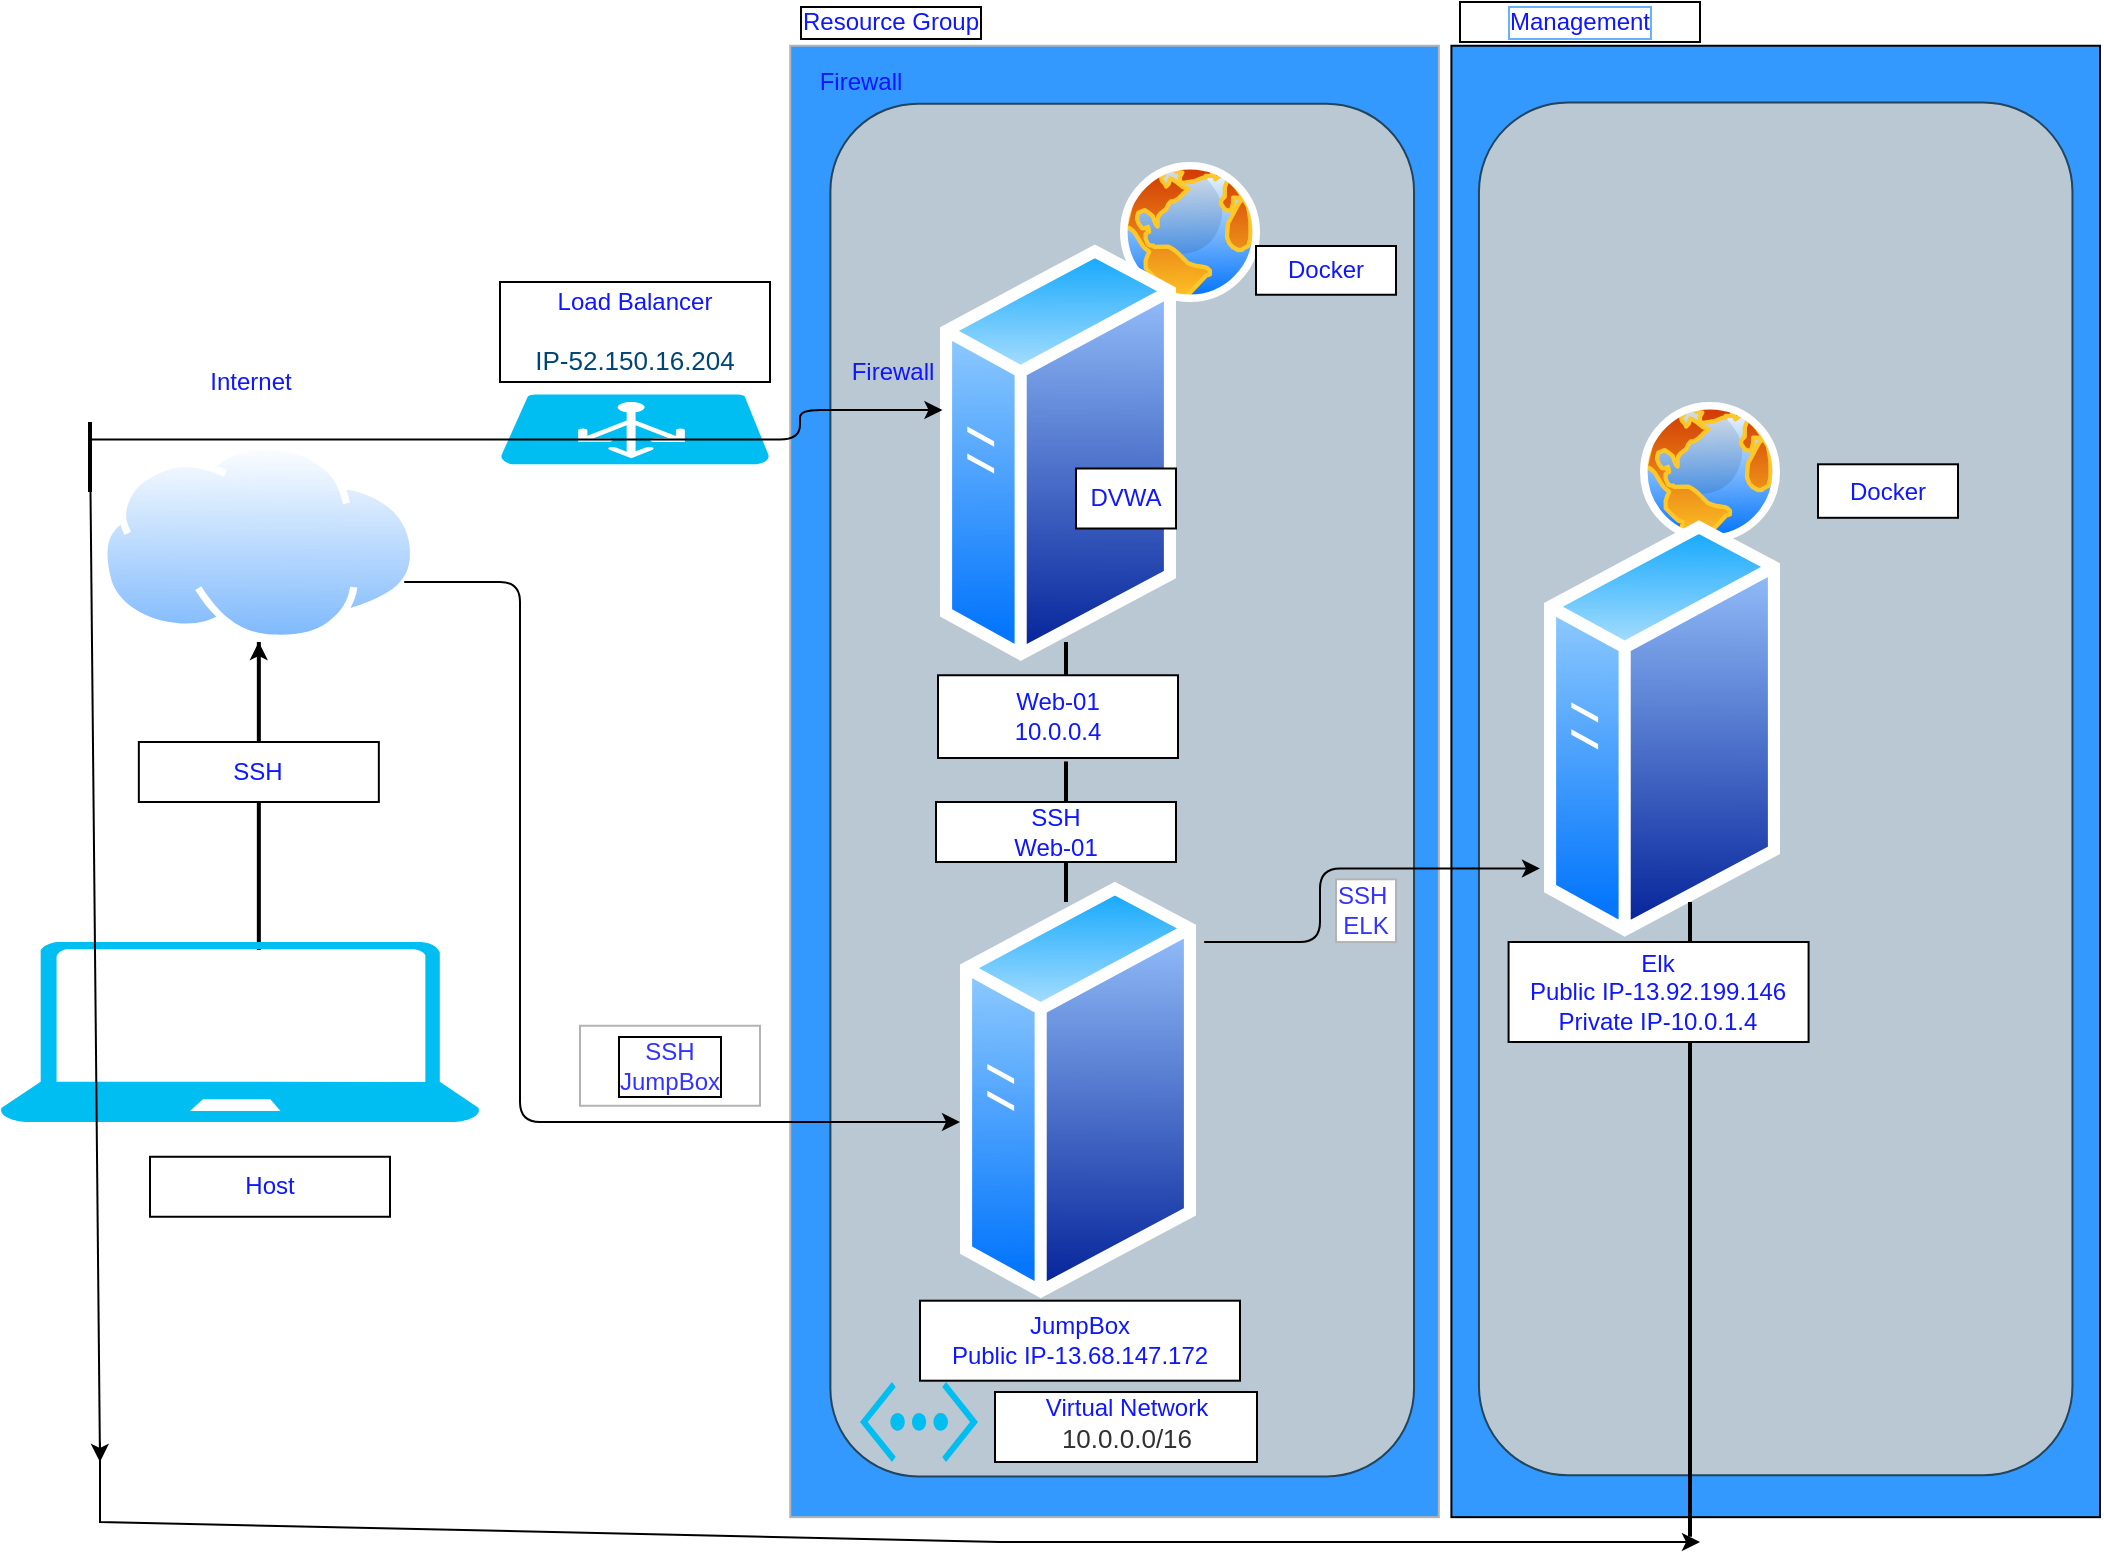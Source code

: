 <mxfile version="13.8.2" type="github">
  <diagram id="P_IlKrpKy8XU2x5JV2zW" name="Page-1">
    <mxGraphModel dx="1422" dy="1894" grid="1" gridSize="10" guides="1" tooltips="1" connect="1" arrows="1" fold="1" page="1" pageScale="1" pageWidth="850" pageHeight="1100" math="0" shadow="0">
      <root>
        <mxCell id="0" />
        <mxCell id="1" parent="0" />
        <mxCell id="mg66CrbLclxoDYNZEBj5-63" value="" style="line;strokeWidth=2;direction=south;html=1;fillColor=#00FFFF;gradientColor=none;fontColor=#99FFFF;" vertex="1" parent="1">
          <mxGeometry x="558" y="220" width="10" height="140" as="geometry" />
        </mxCell>
        <mxCell id="mg66CrbLclxoDYNZEBj5-57" value="" style="line;strokeWidth=2;direction=south;html=1;fillColor=#00FFFF;gradientColor=none;fontColor=#99FFFF;verticalAlign=top;" vertex="1" parent="1">
          <mxGeometry x="154.42" y="230" width="10" height="154.01" as="geometry" />
        </mxCell>
        <mxCell id="mg66CrbLclxoDYNZEBj5-54" value="" style="rounded=0;whiteSpace=wrap;html=1;fontColor=#0F17FF;rotation=90;fillColor=#3399FF;" vertex="1" parent="1">
          <mxGeometry x="550" y="137.58" width="735.71" height="324.3" as="geometry" />
        </mxCell>
        <mxCell id="mg66CrbLclxoDYNZEBj5-53" value="" style="rounded=0;whiteSpace=wrap;html=1;fontColor=#0F17FF;rotation=90;fillColor=#3399FF;strokeColor=#B3B3B3;" vertex="1" parent="1">
          <mxGeometry x="219.42" y="137.58" width="735.71" height="324.3" as="geometry" />
        </mxCell>
        <mxCell id="mg66CrbLclxoDYNZEBj5-51" value="" style="rounded=1;whiteSpace=wrap;html=1;rotation=90;fillColor=#bac8d3;strokeColor=#23445d;" vertex="1" parent="1">
          <mxGeometry x="574.67" y="155.07" width="686.37" height="296.75" as="geometry" />
        </mxCell>
        <mxCell id="mg66CrbLclxoDYNZEBj5-50" value="" style="rounded=1;whiteSpace=wrap;html=1;rotation=90;strokeColor=#23445d;fillColor=#bac8d3;" vertex="1" parent="1">
          <mxGeometry x="247.92" y="158.1" width="686.37" height="291.82" as="geometry" />
        </mxCell>
        <mxCell id="mg66CrbLclxoDYNZEBj5-23" value="" style="aspect=fixed;perimeter=ellipsePerimeter;html=1;align=center;shadow=0;dashed=0;spacingTop=3;image;image=img/lib/active_directory/internet_globe.svg;" vertex="1" parent="1">
          <mxGeometry x="590" y="-10" width="70" height="70" as="geometry" />
        </mxCell>
        <mxCell id="mg66CrbLclxoDYNZEBj5-1" value="" style="verticalLabelPosition=bottom;html=1;verticalAlign=top;align=center;strokeColor=none;fillColor=#00BEF2;shape=mxgraph.azure.laptop;pointerEvents=1;" vertex="1" parent="1">
          <mxGeometry x="30" y="380" width="240" height="90" as="geometry" />
        </mxCell>
        <mxCell id="mg66CrbLclxoDYNZEBj5-2" value="" style="aspect=fixed;perimeter=ellipsePerimeter;html=1;align=center;shadow=0;dashed=0;spacingTop=3;image;image=img/lib/active_directory/internet_cloud.svg;" vertex="1" parent="1">
          <mxGeometry x="80" y="130" width="158.73" height="100" as="geometry" />
        </mxCell>
        <mxCell id="mg66CrbLclxoDYNZEBj5-11" value="" style="verticalLabelPosition=bottom;html=1;verticalAlign=top;align=center;strokeColor=none;fillColor=#00BEF2;shape=mxgraph.azure.azure_load_balancer;" vertex="1" parent="1">
          <mxGeometry x="280" y="106.15" width="135" height="35" as="geometry" />
        </mxCell>
        <mxCell id="mg66CrbLclxoDYNZEBj5-12" value="" style="shape=image;html=1;verticalAlign=top;verticalLabelPosition=bottom;labelBackgroundColor=#ffffff;imageAspect=0;aspect=fixed;image=https://cdn4.iconfinder.com/data/icons/social-network-round-gloss-shine/128/docker-icon_copy.png;fontColor=#0F17FF;" vertex="1" parent="1">
          <mxGeometry x="910" y="160" width="128" height="128" as="geometry" />
        </mxCell>
        <mxCell id="mg66CrbLclxoDYNZEBj5-13" value="" style="aspect=fixed;perimeter=ellipsePerimeter;html=1;align=center;shadow=0;dashed=0;spacingTop=3;image;image=img/lib/active_directory/internet_globe.svg;" vertex="1" parent="1">
          <mxGeometry x="850" y="110" width="70" height="70" as="geometry" />
        </mxCell>
        <mxCell id="mg66CrbLclxoDYNZEBj5-14" value="" style="shape=image;html=1;verticalAlign=top;verticalLabelPosition=bottom;labelBackgroundColor=#ffffff;imageAspect=0;aspect=fixed;image=https://cdn4.iconfinder.com/data/icons/social-network-round-gloss-shine/128/docker-icon_copy.png" vertex="1" parent="1">
          <mxGeometry x="600" y="52.0" width="128" height="128" as="geometry" />
        </mxCell>
        <mxCell id="mg66CrbLclxoDYNZEBj5-15" value="" style="verticalLabelPosition=bottom;html=1;verticalAlign=top;align=center;strokeColor=none;fillColor=#00BEF2;shape=mxgraph.azure.virtual_network;pointerEvents=1;" vertex="1" parent="1">
          <mxGeometry x="460" y="600" width="59" height="40" as="geometry" />
        </mxCell>
        <mxCell id="mg66CrbLclxoDYNZEBj5-20" value="" style="aspect=fixed;perimeter=ellipsePerimeter;html=1;align=center;shadow=0;dashed=0;spacingTop=3;image;image=img/lib/active_directory/generic_server.svg;fontColor=#0F17FF;" vertex="1" parent="1">
          <mxGeometry x="500" y="30.0" width="118" height="210.71" as="geometry" />
        </mxCell>
        <mxCell id="mg66CrbLclxoDYNZEBj5-21" value="" style="aspect=fixed;perimeter=ellipsePerimeter;html=1;align=center;shadow=0;dashed=0;spacingTop=3;image;image=img/lib/active_directory/generic_server.svg;fontColor=#0F17FF;" vertex="1" parent="1">
          <mxGeometry x="802" y="167.9" width="118" height="210.71" as="geometry" />
        </mxCell>
        <mxCell id="mg66CrbLclxoDYNZEBj5-22" value="" style="aspect=fixed;perimeter=ellipsePerimeter;html=1;align=center;shadow=0;dashed=0;spacingTop=3;image;image=img/lib/active_directory/generic_server.svg;fontColor=#0F17FF;" vertex="1" parent="1">
          <mxGeometry x="510" y="348.64" width="118" height="210.71" as="geometry" />
        </mxCell>
        <mxCell id="mg66CrbLclxoDYNZEBj5-34" value="Resource Group" style="text;html=1;resizable=0;autosize=1;align=center;verticalAlign=middle;points=[];fillColor=none;strokeColor=none;rounded=0;fontColor=#0F17FF;labelBorderColor=#000000;" vertex="1" parent="1">
          <mxGeometry x="425" y="-90" width="100" height="20" as="geometry" />
        </mxCell>
        <mxCell id="mg66CrbLclxoDYNZEBj5-35" value="Host" style="whiteSpace=wrap;html=1;fontColor=#0F17FF;" vertex="1" parent="1">
          <mxGeometry x="105" y="487.38" width="120" height="30" as="geometry" />
        </mxCell>
        <mxCell id="mg66CrbLclxoDYNZEBj5-36" value="Load Balancer&lt;br&gt;&lt;br&gt;&lt;span style=&quot;color: rgb(0 , 69 , 120) ; font-family: &amp;#34;az_ea_font&amp;#34; , &amp;#34;segoe ui&amp;#34; , &amp;#34;az_font&amp;#34; , , , &amp;#34;blinkmacsystemfont&amp;#34; , &amp;#34;roboto&amp;#34; , &amp;#34;oxygen&amp;#34; , &amp;#34;ubuntu&amp;#34; , &amp;#34;cantarell&amp;#34; , &amp;#34;open sans&amp;#34; , &amp;#34;helvetica neue&amp;#34; , sans-serif ; font-size: 13px ; text-align: left ; background-color: rgb(255 , 255 , 255)&quot;&gt;IP-52.150.16.204&lt;/span&gt;" style="whiteSpace=wrap;html=1;fontColor=#0F17FF;" vertex="1" parent="1">
          <mxGeometry x="280" y="50" width="135" height="50" as="geometry" />
        </mxCell>
        <mxCell id="mg66CrbLclxoDYNZEBj5-37" value="Internet" style="text;html=1;align=center;verticalAlign=middle;resizable=0;points=[];autosize=1;fontColor=#0F17FF;" vertex="1" parent="1">
          <mxGeometry x="125" y="90" width="60" height="20" as="geometry" />
        </mxCell>
        <mxCell id="mg66CrbLclxoDYNZEBj5-38" value="Firewall" style="text;html=1;align=center;verticalAlign=middle;resizable=0;points=[];autosize=1;fontColor=#0F17FF;" vertex="1" parent="1">
          <mxGeometry x="446.02" y="85" width="60" height="20" as="geometry" />
        </mxCell>
        <mxCell id="mg66CrbLclxoDYNZEBj5-39" value="Firewall" style="text;html=1;align=center;verticalAlign=middle;resizable=0;points=[];autosize=1;fontColor=#0F17FF;" vertex="1" parent="1">
          <mxGeometry x="430" y="-60" width="60" height="20" as="geometry" />
        </mxCell>
        <mxCell id="mg66CrbLclxoDYNZEBj5-40" value="JumpBox&lt;br&gt;Public IP-13.68.147.172" style="whiteSpace=wrap;html=1;fontColor=#0F17FF;" vertex="1" parent="1">
          <mxGeometry x="490" y="559.35" width="160" height="40" as="geometry" />
        </mxCell>
        <mxCell id="mg66CrbLclxoDYNZEBj5-41" value="Web-01&lt;br&gt;10.0.0.4" style="whiteSpace=wrap;html=1;fontColor=#0F17FF;" vertex="1" parent="1">
          <mxGeometry x="499" y="246.63" width="120" height="41.37" as="geometry" />
        </mxCell>
        <mxCell id="mg66CrbLclxoDYNZEBj5-42" value="Elk&lt;br&gt;Public IP-13.92.199.146&lt;br&gt;Private IP-10.0.1.4" style="whiteSpace=wrap;html=1;fontColor=#0F17FF;" vertex="1" parent="1">
          <mxGeometry x="784.29" y="380" width="150" height="50" as="geometry" />
        </mxCell>
        <mxCell id="mg66CrbLclxoDYNZEBj5-72" value="" style="edgeStyle=none;rounded=0;orthogonalLoop=1;jettySize=auto;html=1;fontColor=#99FFFF;" edge="1" parent="1" source="mg66CrbLclxoDYNZEBj5-43" target="mg66CrbLclxoDYNZEBj5-2">
          <mxGeometry relative="1" as="geometry" />
        </mxCell>
        <mxCell id="mg66CrbLclxoDYNZEBj5-43" value="SSH" style="whiteSpace=wrap;html=1;fontColor=#0F17FF;" vertex="1" parent="1">
          <mxGeometry x="99.42" y="280" width="120" height="30" as="geometry" />
        </mxCell>
        <mxCell id="mg66CrbLclxoDYNZEBj5-44" value="DVWA" style="whiteSpace=wrap;html=1;fontColor=#0F17FF;" vertex="1" parent="1">
          <mxGeometry x="568" y="143.25" width="50" height="30" as="geometry" />
        </mxCell>
        <mxCell id="mg66CrbLclxoDYNZEBj5-45" value="Docker" style="whiteSpace=wrap;html=1;fontColor=#0F17FF;" vertex="1" parent="1">
          <mxGeometry x="658" y="32" width="70" height="24.37" as="geometry" />
        </mxCell>
        <mxCell id="mg66CrbLclxoDYNZEBj5-46" value="Docker" style="whiteSpace=wrap;html=1;fontColor=#0F17FF;" vertex="1" parent="1">
          <mxGeometry x="939" y="141.15" width="70" height="26.75" as="geometry" />
        </mxCell>
        <mxCell id="mg66CrbLclxoDYNZEBj5-47" value="Virtual Network&lt;br&gt;&lt;div class=&quot;fxc-essentials-value fxs-portal-text&quot; tabindex=&quot;0&quot; title=&quot;10.0.0.0/16&quot; id=&quot;_weave_e_658&quot; style=&quot;font-weight: inherit ; font-size: 13px ; outline-color: rgb(96 , 94 , 92) ; overflow: hidden ; height: 18px ; line-height: 18px ; display: inline-block ; text-overflow: ellipsis ; text-align: left ; max-width: 100% ; color: rgb(50 , 49 , 48) ; outline-style: none&quot;&gt;10.0.0.0/16&lt;/div&gt;&lt;div class=&quot;fxs-copyfield-wrapper&quot; style=&quot;color: rgb(0 , 0 , 0) ; font-weight: inherit ; font-size: 13px ; position: absolute ; top: 0px ; right: 0px ; width: 24px ; height: 18px ; outline: none&quot;&gt;&lt;div class=&quot;fxs-copyfield fxc-base msportalfx-form-formelement&quot; style=&quot;font-weight: inherit ; position: absolute ; width: 24px ; top: 0px ; right: 0px ; opacity: 1 ; outline: none&quot;&gt;&lt;div class=&quot;azc-formElementSubLabelContainer&quot; style=&quot;font-weight: inherit ; outline: none&quot;&gt;&lt;div class=&quot;azc-formElementContainer&quot; style=&quot;font-weight: inherit ; outline: none&quot;&gt;&lt;div class=&quot;fxc-copyablelabel fxc-copyablelabel-disabled&quot; style=&quot;font-weight: inherit ; overflow: hidden ; padding: 0px ; background-color: transparent ; margin: -3px 0px -3px -0.5px ; outline: none&quot;&gt;&lt;div class=&quot;fxc-copyablelabel-copybutton fxc-copyablelabel-alignbutton fxc-base azc-control azc-button fxt-button fxs-inner-solid-border azc-button-default fxs-portal-button-primary&quot; tabindex=&quot;0&quot; style=&quot;border-width: 0px ; border-style: solid ; box-sizing: border-box ; overflow: hidden ; min-width: 0px ; padding: 2px 1px 0px ; height: 24px ; cursor: pointer ; text-align: center ; line-height: 1.385 ; background: none rgb(255 , 255 , 255) ; color: rgb(255 , 255 , 255) ; outline-width: 1px ; border-radius: 2px ; text-overflow: ellipsis ; position: relative ; float: right ; display: table ; margin: 0px ; border-color: rgb(0 , 120 , 212) ; font-family: &amp;#34;az_ea_font&amp;#34; , &amp;#34;segoe ui&amp;#34; , &amp;#34;az_font&amp;#34; , , , &amp;#34;blinkmacsystemfont&amp;#34; , &amp;#34;roboto&amp;#34; , &amp;#34;oxygen&amp;#34; , &amp;#34;ubuntu&amp;#34; , &amp;#34;cantarell&amp;#34; , &amp;#34;open sans&amp;#34; , &amp;#34;helvetica neue&amp;#34; , sans-serif ; outline-style: none&quot;&gt;&lt;div class=&quot;fxc-copyablelabel-clicked fxc-copyablelabel-anchor&quot; style=&quot;font-weight: inherit ; position: absolute ; height: 0px ; width: 12px ; top: 4.797px ; left: 6px ; outline: none&quot;&gt;&lt;/div&gt;&lt;div class=&quot;fxc-copyablelabel-hover fxc-copyablelabel-anchor fxc-base fxc-dockedballoon azc-control azc-control-disabled azc-dockedballoon azc-dockedballoon-validation azc-bg-default&quot; style=&quot;font-weight: inherit ; display: inline-block ; vertical-align: top ; box-sizing: border-box ; border-color: rgba(127 , 127 , 127 , 0.7) ; position: absolute ; height: 0px ; width: 12px ; top: 4.797px ; left: 6px ; outline: none&quot;&gt;&lt;div class=&quot;azc-dockedballoon-anchor&quot; tabindex=&quot;0&quot; style=&quot;font-size: 12px ; font-weight: bold ; cursor: pointer ; line-height: 16px ; visibility: hidden ; outline: none&quot;&gt;&lt;span class=&quot;azc-nonFabric-svg&quot; style=&quot;font-weight: inherit ; outline: none&quot;&gt;&lt;/span&gt;&lt;/div&gt;&lt;/div&gt;&lt;div class=&quot;fxc-copyablelabel-copyimage&quot; style=&quot;font-weight: inherit ; vertical-align: middle ; padding: 3px ; width: 22px ; height: 22px ; box-sizing: border-box ; display: inline-block ; outline: none&quot;&gt;&lt;/div&gt;&lt;/div&gt;&lt;br class=&quot;Apple-interchange-newline&quot;&gt;&lt;/div&gt;&lt;/div&gt;&lt;/div&gt;&lt;/div&gt;&lt;/div&gt;" style="whiteSpace=wrap;html=1;fontColor=#0F17FF;" vertex="1" parent="1">
          <mxGeometry x="527.5" y="605" width="131" height="35" as="geometry" />
        </mxCell>
        <mxCell id="mg66CrbLclxoDYNZEBj5-49" value="SSH&lt;br&gt;Web-01" style="whiteSpace=wrap;html=1;fontColor=#0F17FF;" vertex="1" parent="1">
          <mxGeometry x="498" y="310" width="120" height="30" as="geometry" />
        </mxCell>
        <mxCell id="mg66CrbLclxoDYNZEBj5-52" value="Management" style="whiteSpace=wrap;html=1;fontColor=#0F17FF;labelBorderColor=#66B2FF;" vertex="1" parent="1">
          <mxGeometry x="760" y="-90" width="120" height="20" as="geometry" />
        </mxCell>
        <mxCell id="mg66CrbLclxoDYNZEBj5-61" value="" style="edgeStyle=elbowEdgeStyle;elbow=horizontal;endArrow=classic;html=1;fontColor=#99FFFF;entryX=0;entryY=0.576;entryDx=0;entryDy=0;entryPerimeter=0;" edge="1" parent="1" source="mg66CrbLclxoDYNZEBj5-2" target="mg66CrbLclxoDYNZEBj5-22">
          <mxGeometry width="50" height="50" relative="1" as="geometry">
            <mxPoint x="400" y="330" as="sourcePoint" />
            <mxPoint x="510" y="530" as="targetPoint" />
            <Array as="points">
              <mxPoint x="290" y="200" />
            </Array>
          </mxGeometry>
        </mxCell>
        <mxCell id="mg66CrbLclxoDYNZEBj5-64" value="" style="line;strokeWidth=2;direction=south;html=1;fillColor=#00FFFF;gradientColor=none;fontColor=#99FFFF;" vertex="1" parent="1">
          <mxGeometry x="558" y="340" width="10" height="20" as="geometry" />
        </mxCell>
        <mxCell id="mg66CrbLclxoDYNZEBj5-65" value="" style="line;strokeWidth=2;direction=south;html=1;fillColor=#00FFFF;gradientColor=none;fontColor=#99FFFF;" vertex="1" parent="1">
          <mxGeometry x="558" y="289.73" width="10" height="20" as="geometry" />
        </mxCell>
        <mxCell id="mg66CrbLclxoDYNZEBj5-66" value="" style="line;strokeWidth=2;direction=south;html=1;fillColor=#00FFFF;gradientColor=none;fontColor=#99FFFF;" vertex="1" parent="1">
          <mxGeometry x="558" y="230" width="10" height="16.63" as="geometry" />
        </mxCell>
        <mxCell id="mg66CrbLclxoDYNZEBj5-70" value="" style="edgeStyle=elbowEdgeStyle;elbow=horizontal;endArrow=classic;html=1;fontColor=#99FFFF;entryX=-0.017;entryY=0.832;entryDx=0;entryDy=0;entryPerimeter=0;" edge="1" parent="1" target="mg66CrbLclxoDYNZEBj5-21">
          <mxGeometry width="50" height="50" relative="1" as="geometry">
            <mxPoint x="632.104" y="380" as="sourcePoint" />
            <mxPoint x="910" y="650.009" as="targetPoint" />
            <Array as="points">
              <mxPoint x="690" y="380" />
              <mxPoint x="790" y="343" />
              <mxPoint x="710" y="380" />
            </Array>
          </mxGeometry>
        </mxCell>
        <mxCell id="mg66CrbLclxoDYNZEBj5-71" value="" style="edgeStyle=elbowEdgeStyle;elbow=horizontal;endArrow=classic;html=1;fontColor=#99FFFF;exitX=0.25;exitY=0.5;exitDx=0;exitDy=0;exitPerimeter=0;" edge="1" parent="1" source="mg66CrbLclxoDYNZEBj5-73" target="mg66CrbLclxoDYNZEBj5-20">
          <mxGeometry width="50" height="50" relative="1" as="geometry">
            <mxPoint x="156" y="114" as="sourcePoint" />
            <mxPoint x="460" y="384.009" as="targetPoint" />
            <Array as="points">
              <mxPoint x="430" y="114" />
              <mxPoint x="380" y="100" />
            </Array>
          </mxGeometry>
        </mxCell>
        <mxCell id="mg66CrbLclxoDYNZEBj5-73" value="" style="line;strokeWidth=2;direction=south;html=1;fillColor=#00FFFF;gradientColor=none;fontColor=#99FFFF;" vertex="1" parent="1">
          <mxGeometry x="70" y="120" width="10" height="35" as="geometry" />
        </mxCell>
        <mxCell id="mg66CrbLclxoDYNZEBj5-75" style="edgeStyle=none;rounded=0;orthogonalLoop=1;jettySize=auto;html=1;exitX=0.25;exitY=0.5;exitDx=0;exitDy=0;exitPerimeter=0;fontColor=#99FFFF;" edge="1" parent="1" source="mg66CrbLclxoDYNZEBj5-73">
          <mxGeometry relative="1" as="geometry">
            <mxPoint x="80" y="640" as="targetPoint" />
          </mxGeometry>
        </mxCell>
        <mxCell id="mg66CrbLclxoDYNZEBj5-76" style="edgeStyle=none;rounded=0;orthogonalLoop=1;jettySize=auto;html=1;fontColor=#99FFFF;" edge="1" parent="1">
          <mxGeometry relative="1" as="geometry">
            <mxPoint x="80" y="630" as="sourcePoint" />
            <mxPoint x="880" y="680" as="targetPoint" />
            <Array as="points">
              <mxPoint x="80" y="670" />
              <mxPoint x="530" y="680" />
              <mxPoint x="730" y="680" />
            </Array>
          </mxGeometry>
        </mxCell>
        <mxCell id="mg66CrbLclxoDYNZEBj5-82" value="" style="line;strokeWidth=2;direction=south;html=1;fillColor=#00FFFF;gradientColor=none;fontColor=#99FFFF;" vertex="1" parent="1">
          <mxGeometry x="870" y="430" width="10" height="247.38" as="geometry" />
        </mxCell>
        <mxCell id="mg66CrbLclxoDYNZEBj5-84" value="" style="line;strokeWidth=2;direction=south;html=1;fillColor=#00FFFF;gradientColor=none;fontColor=#99FFFF;" vertex="1" parent="1">
          <mxGeometry x="870" y="360.0" width="10" height="20" as="geometry" />
        </mxCell>
        <mxCell id="mg66CrbLclxoDYNZEBj5-86" value="&lt;font color=&quot;#3333ff&quot;&gt;SSH&lt;br&gt;JumpBox&lt;/font&gt;" style="rounded=0;whiteSpace=wrap;html=1;strokeColor=#B3B3B3;fillColor=#FFFFFF;gradientColor=none;fontColor=#99FFFF;labelBorderColor=#000000;" vertex="1" parent="1">
          <mxGeometry x="320" y="421.88" width="90" height="40" as="geometry" />
        </mxCell>
        <mxCell id="mg66CrbLclxoDYNZEBj5-89" value="&lt;font color=&quot;#3333ff&quot;&gt;SSH&amp;nbsp;&lt;br&gt;ELK&lt;/font&gt;" style="whiteSpace=wrap;html=1;strokeColor=#B3B3B3;fillColor=#FFFFFF;gradientColor=none;fontColor=#99FFFF;" vertex="1" parent="1">
          <mxGeometry x="698" y="348.64" width="30" height="31.39" as="geometry" />
        </mxCell>
      </root>
    </mxGraphModel>
  </diagram>
</mxfile>
